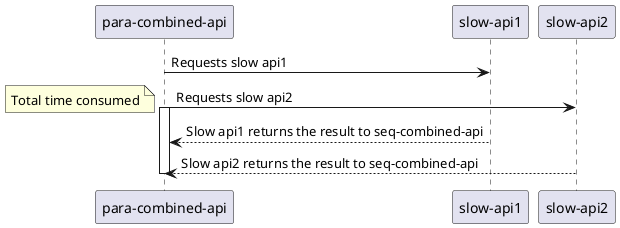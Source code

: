 @startuml
participant "para-combined-api" as seq
participant "slow-api1" as api1
participant "slow-api2" as api2
seq -> api1: Requests slow api1
seq -> api2: Requests slow api2
activate seq
note left
Total time consumed
end note
api1 --> seq: Slow api1 returns the result to seq-combined-api
api2 --> seq: Slow api2 returns the result to seq-combined-api
deactivate seq
@enduml